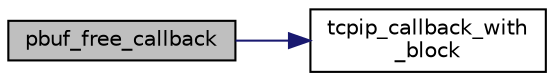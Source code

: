 digraph "pbuf_free_callback"
{
 // LATEX_PDF_SIZE
  edge [fontname="Helvetica",fontsize="10",labelfontname="Helvetica",labelfontsize="10"];
  node [fontname="Helvetica",fontsize="10",shape=record];
  rankdir="LR";
  Node1 [label="pbuf_free_callback",height=0.2,width=0.4,color="black", fillcolor="grey75", style="filled", fontcolor="black",tooltip=" "];
  Node1 -> Node2 [color="midnightblue",fontsize="10",style="solid",fontname="Helvetica"];
  Node2 [label="tcpip_callback_with\l_block",height=0.2,width=0.4,color="black", fillcolor="white", style="filled",URL="$tcpip_8c.html#ab1d3ef23817d7703fa75ed67bd45ea1d",tooltip=" "];
}
